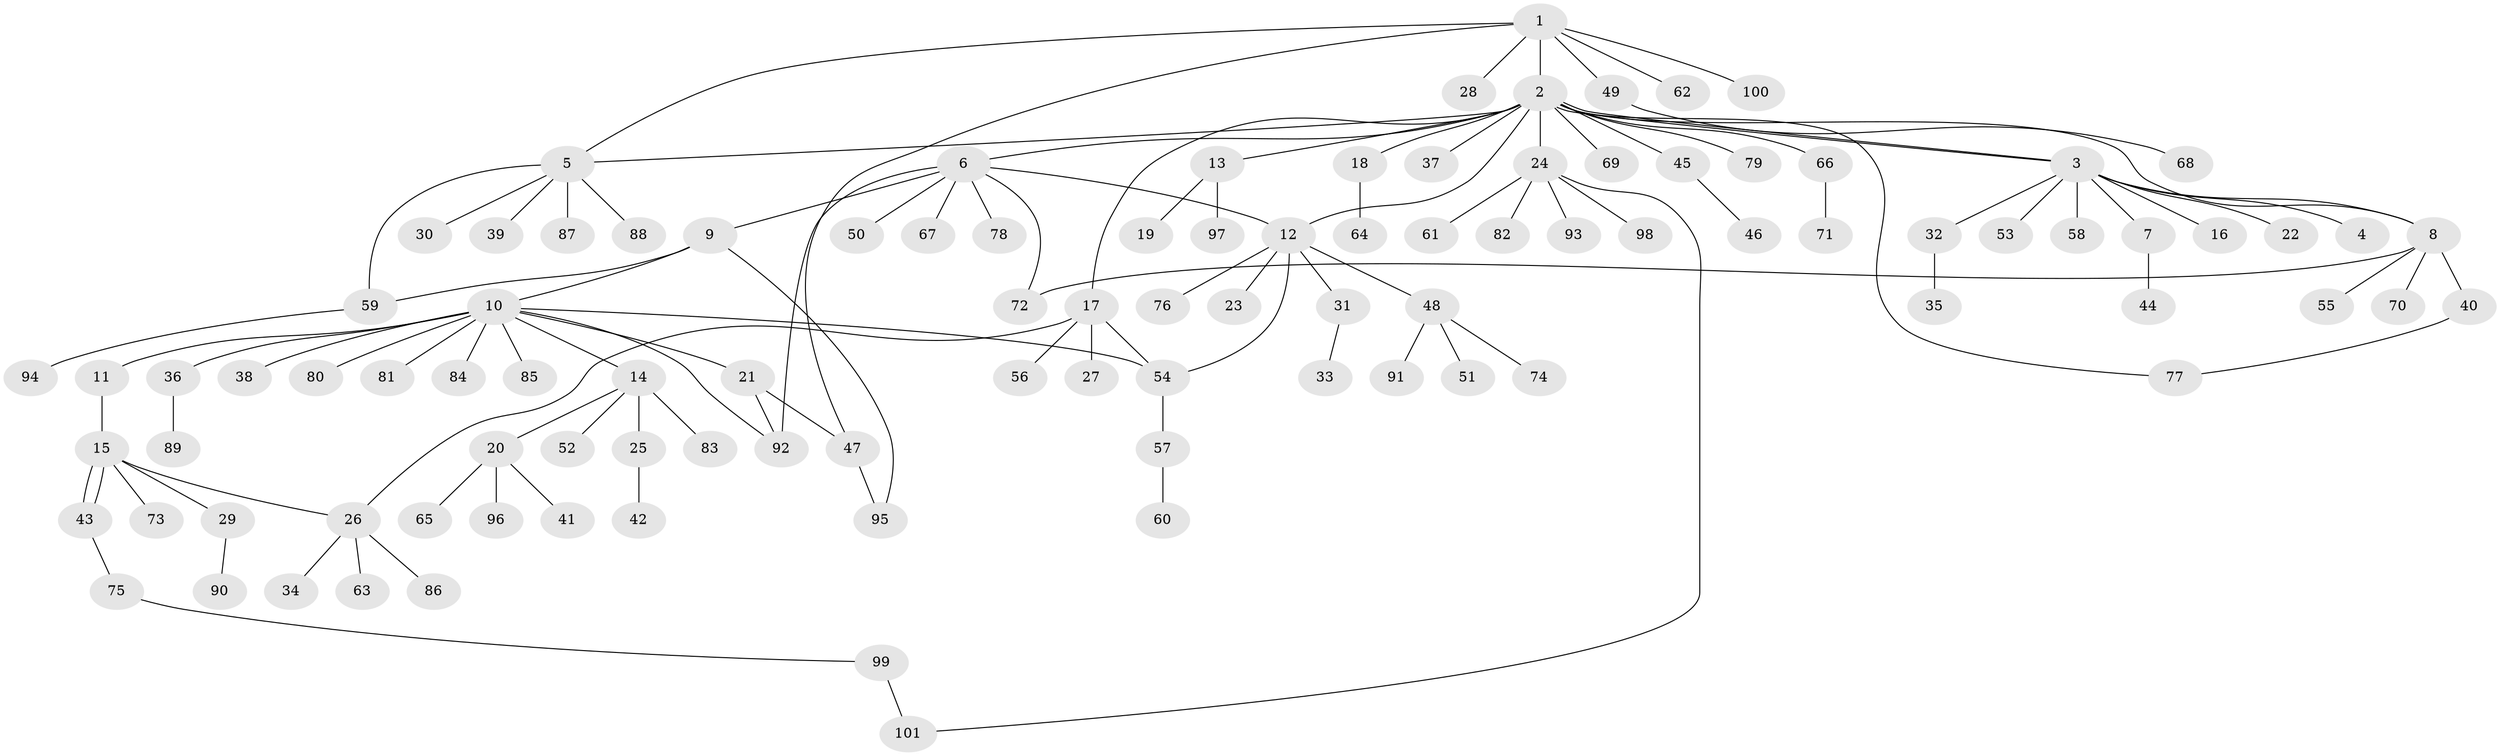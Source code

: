 // coarse degree distribution, {12: 0.014285714285714285, 1: 0.7285714285714285, 10: 0.02857142857142857, 9: 0.014285714285714285, 11: 0.02857142857142857, 2: 0.12857142857142856, 4: 0.02857142857142857, 3: 0.014285714285714285, 5: 0.014285714285714285}
// Generated by graph-tools (version 1.1) at 2025/51/03/04/25 21:51:46]
// undirected, 101 vertices, 116 edges
graph export_dot {
graph [start="1"]
  node [color=gray90,style=filled];
  1;
  2;
  3;
  4;
  5;
  6;
  7;
  8;
  9;
  10;
  11;
  12;
  13;
  14;
  15;
  16;
  17;
  18;
  19;
  20;
  21;
  22;
  23;
  24;
  25;
  26;
  27;
  28;
  29;
  30;
  31;
  32;
  33;
  34;
  35;
  36;
  37;
  38;
  39;
  40;
  41;
  42;
  43;
  44;
  45;
  46;
  47;
  48;
  49;
  50;
  51;
  52;
  53;
  54;
  55;
  56;
  57;
  58;
  59;
  60;
  61;
  62;
  63;
  64;
  65;
  66;
  67;
  68;
  69;
  70;
  71;
  72;
  73;
  74;
  75;
  76;
  77;
  78;
  79;
  80;
  81;
  82;
  83;
  84;
  85;
  86;
  87;
  88;
  89;
  90;
  91;
  92;
  93;
  94;
  95;
  96;
  97;
  98;
  99;
  100;
  101;
  1 -- 2;
  1 -- 5;
  1 -- 28;
  1 -- 47;
  1 -- 49;
  1 -- 62;
  1 -- 100;
  2 -- 3;
  2 -- 3;
  2 -- 5;
  2 -- 6;
  2 -- 8;
  2 -- 12;
  2 -- 13;
  2 -- 17;
  2 -- 18;
  2 -- 24;
  2 -- 37;
  2 -- 45;
  2 -- 66;
  2 -- 69;
  2 -- 77;
  2 -- 79;
  3 -- 4;
  3 -- 7;
  3 -- 8;
  3 -- 16;
  3 -- 22;
  3 -- 32;
  3 -- 53;
  3 -- 58;
  5 -- 30;
  5 -- 39;
  5 -- 59;
  5 -- 87;
  5 -- 88;
  6 -- 9;
  6 -- 12;
  6 -- 50;
  6 -- 67;
  6 -- 72;
  6 -- 78;
  6 -- 92;
  7 -- 44;
  8 -- 40;
  8 -- 55;
  8 -- 70;
  8 -- 72;
  9 -- 10;
  9 -- 59;
  9 -- 95;
  10 -- 11;
  10 -- 14;
  10 -- 21;
  10 -- 36;
  10 -- 38;
  10 -- 54;
  10 -- 80;
  10 -- 81;
  10 -- 84;
  10 -- 85;
  10 -- 92;
  11 -- 15;
  12 -- 23;
  12 -- 31;
  12 -- 48;
  12 -- 54;
  12 -- 76;
  13 -- 19;
  13 -- 97;
  14 -- 20;
  14 -- 25;
  14 -- 52;
  14 -- 83;
  15 -- 26;
  15 -- 29;
  15 -- 43;
  15 -- 43;
  15 -- 73;
  17 -- 26;
  17 -- 27;
  17 -- 54;
  17 -- 56;
  18 -- 64;
  20 -- 41;
  20 -- 65;
  20 -- 96;
  21 -- 47;
  21 -- 92;
  24 -- 61;
  24 -- 82;
  24 -- 93;
  24 -- 98;
  24 -- 101;
  25 -- 42;
  26 -- 34;
  26 -- 63;
  26 -- 86;
  29 -- 90;
  31 -- 33;
  32 -- 35;
  36 -- 89;
  40 -- 77;
  43 -- 75;
  45 -- 46;
  47 -- 95;
  48 -- 51;
  48 -- 74;
  48 -- 91;
  49 -- 68;
  54 -- 57;
  57 -- 60;
  59 -- 94;
  66 -- 71;
  75 -- 99;
  99 -- 101;
}
